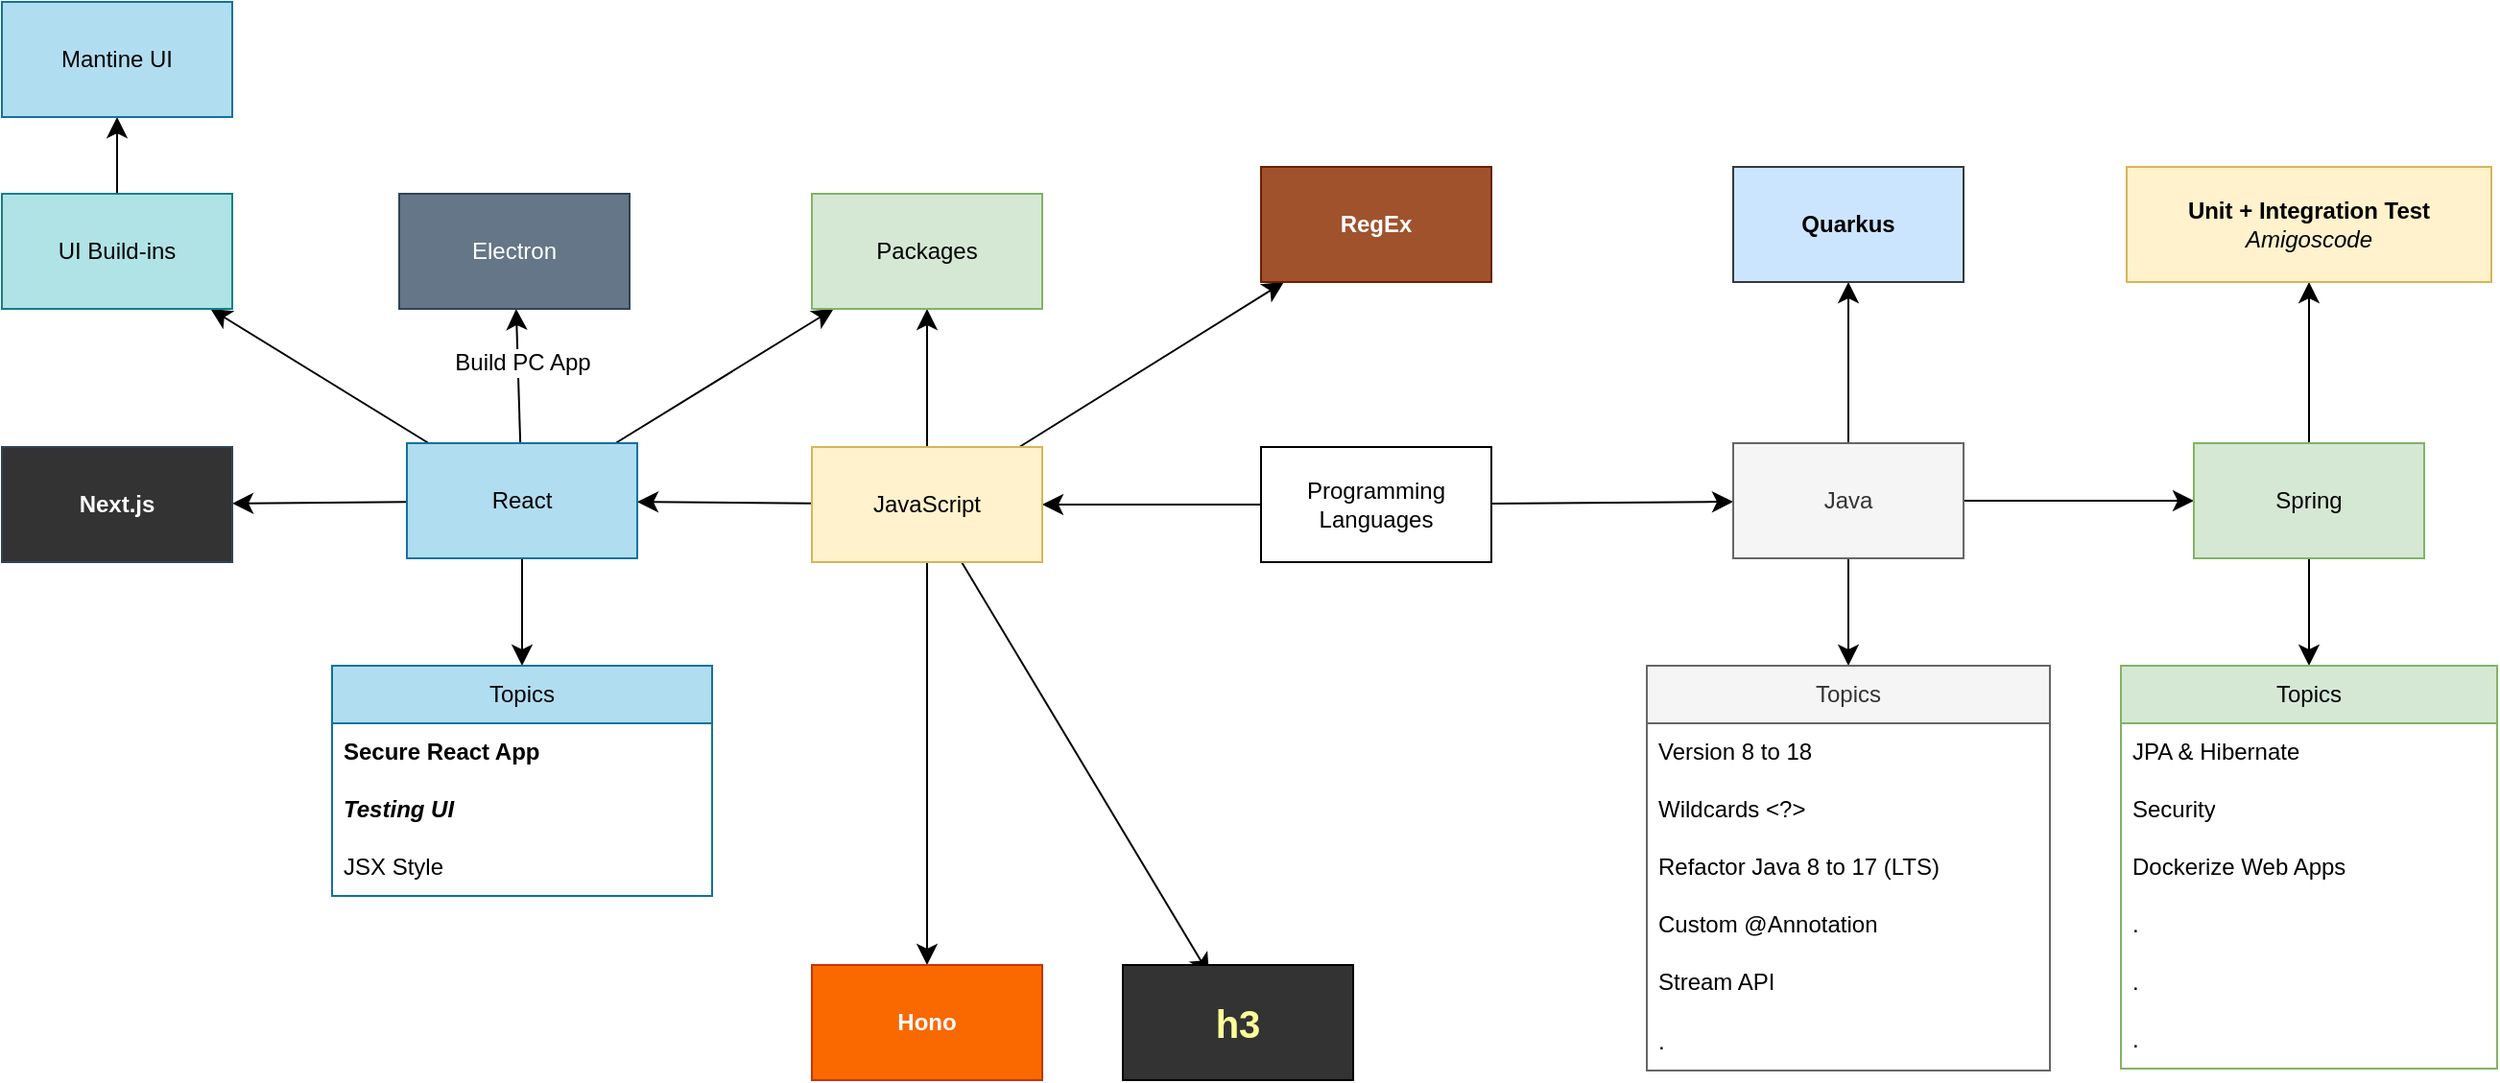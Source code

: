 <mxfile version="24.7.12" pages="5">
  <diagram name="Web tech" id="L8_Ru0DfRYATbcx9QnJk">
    <mxGraphModel dx="2234" dy="1204" grid="0" gridSize="10" guides="1" tooltips="1" connect="1" arrows="1" fold="1" page="0" pageScale="1" pageWidth="850" pageHeight="1100" math="0" shadow="0">
      <root>
        <mxCell id="0" />
        <mxCell id="1" parent="0" />
        <mxCell id="A_tRMl9OzeEIElT0_HVN-3" value="" style="edgeStyle=none;curved=1;rounded=0;orthogonalLoop=1;jettySize=auto;html=1;fontSize=12;startSize=8;endSize=8;" parent="1" source="A_tRMl9OzeEIElT0_HVN-1" target="A_tRMl9OzeEIElT0_HVN-2" edge="1">
          <mxGeometry relative="1" as="geometry" />
        </mxCell>
        <mxCell id="A_tRMl9OzeEIElT0_HVN-25" value="" style="edgeStyle=none;curved=1;rounded=0;orthogonalLoop=1;jettySize=auto;html=1;fontSize=12;startSize=8;endSize=8;" parent="1" source="A_tRMl9OzeEIElT0_HVN-1" target="A_tRMl9OzeEIElT0_HVN-24" edge="1">
          <mxGeometry relative="1" as="geometry" />
        </mxCell>
        <mxCell id="A_tRMl9OzeEIElT0_HVN-1" value="Programming Languages" style="whiteSpace=wrap;html=1;" parent="1" vertex="1">
          <mxGeometry x="-116" y="124" width="120" height="60" as="geometry" />
        </mxCell>
        <mxCell id="A_tRMl9OzeEIElT0_HVN-5" value="" style="edgeStyle=none;curved=1;rounded=0;orthogonalLoop=1;jettySize=auto;html=1;fontSize=12;startSize=8;endSize=8;" parent="1" source="A_tRMl9OzeEIElT0_HVN-2" target="A_tRMl9OzeEIElT0_HVN-4" edge="1">
          <mxGeometry relative="1" as="geometry" />
        </mxCell>
        <mxCell id="A_tRMl9OzeEIElT0_HVN-12" value="" style="edgeStyle=none;curved=1;rounded=0;orthogonalLoop=1;jettySize=auto;html=1;fontSize=12;startSize=8;endSize=8;" parent="1" source="A_tRMl9OzeEIElT0_HVN-2" target="A_tRMl9OzeEIElT0_HVN-8" edge="1">
          <mxGeometry relative="1" as="geometry" />
        </mxCell>
        <mxCell id="gtdzPGcwlq-vu8Ylefqh-4" value="" style="edgeStyle=none;curved=1;rounded=0;orthogonalLoop=1;jettySize=auto;html=1;fontSize=12;startSize=8;endSize=8;" edge="1" parent="1" source="A_tRMl9OzeEIElT0_HVN-2" target="gtdzPGcwlq-vu8Ylefqh-3">
          <mxGeometry relative="1" as="geometry" />
        </mxCell>
        <UserObject label="Java" link="https://howtodoinjava.com/" linkTarget="_blank" id="A_tRMl9OzeEIElT0_HVN-2">
          <mxCell style="whiteSpace=wrap;html=1;fillColor=#f5f5f5;fontColor=#333333;strokeColor=#666666;" parent="1" vertex="1">
            <mxGeometry x="130" y="122" width="120" height="60" as="geometry" />
          </mxCell>
        </UserObject>
        <mxCell id="A_tRMl9OzeEIElT0_HVN-7" value="" style="edgeStyle=none;curved=1;rounded=0;orthogonalLoop=1;jettySize=auto;html=1;fontSize=12;startSize=8;endSize=8;" parent="1" source="A_tRMl9OzeEIElT0_HVN-4" target="A_tRMl9OzeEIElT0_HVN-6" edge="1">
          <mxGeometry relative="1" as="geometry" />
        </mxCell>
        <mxCell id="A_tRMl9OzeEIElT0_HVN-20" value="" style="edgeStyle=none;curved=1;rounded=0;orthogonalLoop=1;jettySize=auto;html=1;fontSize=12;startSize=8;endSize=8;" parent="1" source="A_tRMl9OzeEIElT0_HVN-4" target="A_tRMl9OzeEIElT0_HVN-16" edge="1">
          <mxGeometry relative="1" as="geometry" />
        </mxCell>
        <UserObject label="Spring" link="https://start.spring.io/" linkTarget="_blank" id="A_tRMl9OzeEIElT0_HVN-4">
          <mxCell style="whiteSpace=wrap;html=1;fillColor=#d5e8d4;strokeColor=#82b366;" parent="1" vertex="1">
            <mxGeometry x="370" y="122" width="120" height="60" as="geometry" />
          </mxCell>
        </UserObject>
        <UserObject label="&lt;div&gt;&lt;b&gt;Unit + Integration Test &lt;br&gt;&lt;/b&gt;&lt;/div&gt;&lt;div&gt;&lt;i&gt;Amigoscode&lt;/i&gt;&lt;br&gt;&lt;/div&gt;" link="https://www.youtube.com/watch?v=Geq60OVyBPg" linkTarget="_blank" id="A_tRMl9OzeEIElT0_HVN-6">
          <mxCell style="whiteSpace=wrap;html=1;fillColor=#fff2cc;strokeColor=#d6b656;" parent="1" vertex="1">
            <mxGeometry x="335" y="-22" width="190" height="60" as="geometry" />
          </mxCell>
        </UserObject>
        <mxCell id="A_tRMl9OzeEIElT0_HVN-8" value="Topics" style="swimlane;fontStyle=0;childLayout=stackLayout;horizontal=1;startSize=30;horizontalStack=0;resizeParent=1;resizeParentMax=0;resizeLast=0;collapsible=1;marginBottom=0;whiteSpace=wrap;html=1;fillColor=#f5f5f5;fontColor=#333333;strokeColor=#666666;" parent="1" vertex="1">
          <mxGeometry x="85" y="238" width="210" height="211" as="geometry" />
        </mxCell>
        <UserObject label="Version 8 to 18" link="https://www.youtube.com/watch?v=P7SI9mLwiqw" linkTarget="_blank" id="A_tRMl9OzeEIElT0_HVN-9">
          <mxCell style="text;strokeColor=none;fillColor=none;align=left;verticalAlign=middle;spacingLeft=4;spacingRight=4;overflow=hidden;points=[[0,0.5],[1,0.5]];portConstraint=eastwest;rotatable=0;whiteSpace=wrap;html=1;" parent="A_tRMl9OzeEIElT0_HVN-8" vertex="1">
            <mxGeometry y="30" width="210" height="30" as="geometry" />
          </mxCell>
        </UserObject>
        <UserObject label="Wildcards &amp;lt;?&amp;gt;" link="https://www.geeksforgeeks.org/wildcards-in-java/" linkTarget="_blank" id="A_tRMl9OzeEIElT0_HVN-10">
          <mxCell style="text;strokeColor=none;fillColor=none;align=left;verticalAlign=middle;spacingLeft=4;spacingRight=4;overflow=hidden;points=[[0,0.5],[1,0.5]];portConstraint=eastwest;rotatable=0;whiteSpace=wrap;html=1;" parent="A_tRMl9OzeEIElT0_HVN-8" vertex="1">
            <mxGeometry y="60" width="210" height="30" as="geometry" />
          </mxCell>
        </UserObject>
        <UserObject label="Refactor Java 8 to 17 (LTS)" link="https://www.youtube.com/watch?v=wW7uzc61tZ8" linkTarget="_blank" id="A_tRMl9OzeEIElT0_HVN-11">
          <mxCell style="text;strokeColor=none;fillColor=none;align=left;verticalAlign=middle;spacingLeft=4;spacingRight=4;overflow=hidden;points=[[0,0.5],[1,0.5]];portConstraint=eastwest;rotatable=0;whiteSpace=wrap;html=1;" parent="A_tRMl9OzeEIElT0_HVN-8" vertex="1">
            <mxGeometry y="90" width="210" height="30" as="geometry" />
          </mxCell>
        </UserObject>
        <UserObject label="Custom @Annotation" link="https://www.baeldung.com/java-custom-annotation" linkTarget="_blank" id="A_tRMl9OzeEIElT0_HVN-13">
          <mxCell style="text;strokeColor=none;fillColor=none;align=left;verticalAlign=middle;spacingLeft=4;spacingRight=4;overflow=hidden;points=[[0,0.5],[1,0.5]];portConstraint=eastwest;rotatable=0;whiteSpace=wrap;html=1;" parent="A_tRMl9OzeEIElT0_HVN-8" vertex="1">
            <mxGeometry y="120" width="210" height="30" as="geometry" />
          </mxCell>
        </UserObject>
        <UserObject label="Stream API" link="https://www.baeldung.com/java-streams" linkTarget="_blank" id="A_tRMl9OzeEIElT0_HVN-14">
          <mxCell style="text;strokeColor=none;fillColor=none;align=left;verticalAlign=middle;spacingLeft=4;spacingRight=4;overflow=hidden;points=[[0,0.5],[1,0.5]];portConstraint=eastwest;rotatable=0;whiteSpace=wrap;html=1;" parent="A_tRMl9OzeEIElT0_HVN-8" vertex="1">
            <mxGeometry y="150" width="210" height="30" as="geometry" />
          </mxCell>
        </UserObject>
        <UserObject label="." linkTarget="_blank" id="A_tRMl9OzeEIElT0_HVN-15">
          <mxCell style="text;strokeColor=none;fillColor=none;align=left;verticalAlign=middle;spacingLeft=4;spacingRight=4;overflow=hidden;points=[[0,0.5],[1,0.5]];portConstraint=eastwest;rotatable=0;whiteSpace=wrap;html=1;" parent="A_tRMl9OzeEIElT0_HVN-8" vertex="1">
            <mxGeometry y="180" width="210" height="31" as="geometry" />
          </mxCell>
        </UserObject>
        <mxCell id="A_tRMl9OzeEIElT0_HVN-16" value="Topics" style="swimlane;fontStyle=0;childLayout=stackLayout;horizontal=1;startSize=30;horizontalStack=0;resizeParent=1;resizeParentMax=0;resizeLast=0;collapsible=1;marginBottom=0;whiteSpace=wrap;html=1;fillColor=#d5e8d4;strokeColor=#82b366;" parent="1" vertex="1">
          <mxGeometry x="332" y="238" width="196" height="210" as="geometry" />
        </mxCell>
        <UserObject label="JPA &amp;amp; Hibernate" link="https://www.baeldung.com/learn-jpa-hibernate" linkTarget="_blank" id="A_tRMl9OzeEIElT0_HVN-17">
          <mxCell style="text;strokeColor=none;fillColor=none;align=left;verticalAlign=middle;spacingLeft=4;spacingRight=4;overflow=hidden;points=[[0,0.5],[1,0.5]];portConstraint=eastwest;rotatable=0;whiteSpace=wrap;html=1;" parent="A_tRMl9OzeEIElT0_HVN-16" vertex="1">
            <mxGeometry y="30" width="196" height="30" as="geometry" />
          </mxCell>
        </UserObject>
        <UserObject label="Security" link="https://www.baeldung.com/security-spring" linkTarget="_blank" id="A_tRMl9OzeEIElT0_HVN-18">
          <mxCell style="text;strokeColor=none;fillColor=none;align=left;verticalAlign=middle;spacingLeft=4;spacingRight=4;overflow=hidden;points=[[0,0.5],[1,0.5]];portConstraint=eastwest;rotatable=0;whiteSpace=wrap;html=1;" parent="A_tRMl9OzeEIElT0_HVN-16" vertex="1">
            <mxGeometry y="60" width="196" height="30" as="geometry" />
          </mxCell>
        </UserObject>
        <UserObject label="Dockerize Web Apps" link="https://www.youtube.com/watch?v=IGg1Rx29_O0" linkTarget="_blank" id="A_tRMl9OzeEIElT0_HVN-19">
          <mxCell style="text;strokeColor=none;fillColor=none;align=left;verticalAlign=middle;spacingLeft=4;spacingRight=4;overflow=hidden;points=[[0,0.5],[1,0.5]];portConstraint=eastwest;rotatable=0;whiteSpace=wrap;html=1;" parent="A_tRMl9OzeEIElT0_HVN-16" vertex="1">
            <mxGeometry y="90" width="196" height="30" as="geometry" />
          </mxCell>
        </UserObject>
        <mxCell id="A_tRMl9OzeEIElT0_HVN-21" value="." style="text;strokeColor=none;fillColor=none;align=left;verticalAlign=middle;spacingLeft=4;spacingRight=4;overflow=hidden;points=[[0,0.5],[1,0.5]];portConstraint=eastwest;rotatable=0;whiteSpace=wrap;html=1;" parent="A_tRMl9OzeEIElT0_HVN-16" vertex="1">
          <mxGeometry y="120" width="196" height="30" as="geometry" />
        </mxCell>
        <mxCell id="A_tRMl9OzeEIElT0_HVN-22" value="." style="text;strokeColor=none;fillColor=none;align=left;verticalAlign=middle;spacingLeft=4;spacingRight=4;overflow=hidden;points=[[0,0.5],[1,0.5]];portConstraint=eastwest;rotatable=0;whiteSpace=wrap;html=1;" parent="A_tRMl9OzeEIElT0_HVN-16" vertex="1">
          <mxGeometry y="150" width="196" height="30" as="geometry" />
        </mxCell>
        <mxCell id="A_tRMl9OzeEIElT0_HVN-23" value="." style="text;strokeColor=none;fillColor=none;align=left;verticalAlign=middle;spacingLeft=4;spacingRight=4;overflow=hidden;points=[[0,0.5],[1,0.5]];portConstraint=eastwest;rotatable=0;whiteSpace=wrap;html=1;" parent="A_tRMl9OzeEIElT0_HVN-16" vertex="1">
          <mxGeometry y="180" width="196" height="30" as="geometry" />
        </mxCell>
        <mxCell id="A_tRMl9OzeEIElT0_HVN-27" value="" style="edgeStyle=none;curved=1;rounded=0;orthogonalLoop=1;jettySize=auto;html=1;fontSize=12;startSize=8;endSize=8;" parent="1" source="A_tRMl9OzeEIElT0_HVN-24" target="A_tRMl9OzeEIElT0_HVN-26" edge="1">
          <mxGeometry relative="1" as="geometry" />
        </mxCell>
        <mxCell id="BcxkKTfhXMORWPRL0KGC-2" value="" style="edgeStyle=none;curved=1;rounded=0;orthogonalLoop=1;jettySize=auto;html=1;fontSize=12;startSize=8;endSize=8;" edge="1" parent="1" source="A_tRMl9OzeEIElT0_HVN-24" target="BcxkKTfhXMORWPRL0KGC-1">
          <mxGeometry relative="1" as="geometry" />
        </mxCell>
        <mxCell id="abSObEfRXy2xEbiDXByp-4" style="edgeStyle=none;curved=1;rounded=0;orthogonalLoop=1;jettySize=auto;html=1;fontSize=12;startSize=8;endSize=8;" edge="1" parent="1" source="A_tRMl9OzeEIElT0_HVN-24" target="abSObEfRXy2xEbiDXByp-5">
          <mxGeometry relative="1" as="geometry">
            <mxPoint x="-116" y="40" as="targetPoint" />
          </mxGeometry>
        </mxCell>
        <mxCell id="gtdzPGcwlq-vu8Ylefqh-2" value="" style="edgeStyle=none;curved=1;rounded=0;orthogonalLoop=1;jettySize=auto;html=1;fontSize=12;startSize=8;endSize=8;" edge="1" parent="1" source="A_tRMl9OzeEIElT0_HVN-24" target="gtdzPGcwlq-vu8Ylefqh-1">
          <mxGeometry relative="1" as="geometry" />
        </mxCell>
        <mxCell id="gtdzPGcwlq-vu8Ylefqh-6" style="edgeStyle=none;curved=1;rounded=0;orthogonalLoop=1;jettySize=auto;html=1;fontSize=12;startSize=8;endSize=8;entryX=0.375;entryY=0.083;entryDx=0;entryDy=0;entryPerimeter=0;" edge="1" parent="1" source="A_tRMl9OzeEIElT0_HVN-24" target="gtdzPGcwlq-vu8Ylefqh-7">
          <mxGeometry relative="1" as="geometry">
            <mxPoint x="-142" y="296" as="targetPoint" />
          </mxGeometry>
        </mxCell>
        <UserObject label="JavaScript" link="https://javascript.info/" linkTarget="_blank" id="A_tRMl9OzeEIElT0_HVN-24">
          <mxCell style="whiteSpace=wrap;html=1;fillColor=#fff2cc;strokeColor=#d6b656;" parent="1" vertex="1">
            <mxGeometry x="-350" y="124" width="120" height="60" as="geometry" />
          </mxCell>
        </UserObject>
        <mxCell id="A_tRMl9OzeEIElT0_HVN-29" value="" style="edgeStyle=none;curved=1;rounded=0;orthogonalLoop=1;jettySize=auto;html=1;fontSize=12;startSize=8;endSize=8;" parent="1" source="A_tRMl9OzeEIElT0_HVN-26" target="A_tRMl9OzeEIElT0_HVN-28" edge="1">
          <mxGeometry relative="1" as="geometry" />
        </mxCell>
        <mxCell id="A_tRMl9OzeEIElT0_HVN-31" value="" style="edgeStyle=none;curved=1;rounded=0;orthogonalLoop=1;jettySize=auto;html=1;fontSize=12;startSize=8;endSize=8;" parent="1" source="A_tRMl9OzeEIElT0_HVN-26" target="A_tRMl9OzeEIElT0_HVN-30" edge="1">
          <mxGeometry relative="1" as="geometry" />
        </mxCell>
        <UserObject label="" linkTarget="_blank" id="A_tRMl9OzeEIElT0_HVN-35">
          <mxCell style="edgeStyle=none;curved=1;rounded=0;orthogonalLoop=1;jettySize=auto;html=1;fontSize=12;startSize=8;endSize=8;" parent="1" source="A_tRMl9OzeEIElT0_HVN-26" target="A_tRMl9OzeEIElT0_HVN-34" edge="1">
            <mxGeometry relative="1" as="geometry" />
          </mxCell>
        </UserObject>
        <UserObject label="Build PC App" link="https://www.youtube.com/watch?v=oAaS9ix8pes" linkTarget="_blank" id="NNfN1adVo9f_7PUxbY32-1">
          <mxCell style="edgeLabel;html=1;align=center;verticalAlign=middle;resizable=0;points=[];fontSize=12;" vertex="1" connectable="0" parent="A_tRMl9OzeEIElT0_HVN-35">
            <mxGeometry x="0.173" y="-2" relative="1" as="geometry">
              <mxPoint y="-1" as="offset" />
            </mxGeometry>
          </mxCell>
        </UserObject>
        <mxCell id="A_tRMl9OzeEIElT0_HVN-51" value="" style="edgeStyle=none;curved=1;rounded=0;orthogonalLoop=1;jettySize=auto;html=1;fontSize=12;startSize=8;endSize=8;" parent="1" source="A_tRMl9OzeEIElT0_HVN-26" target="A_tRMl9OzeEIElT0_HVN-36" edge="1">
          <mxGeometry relative="1" as="geometry" />
        </mxCell>
        <mxCell id="BcxkKTfhXMORWPRL0KGC-3" style="edgeStyle=none;curved=1;rounded=0;orthogonalLoop=1;jettySize=auto;html=1;fontSize=12;startSize=8;endSize=8;" edge="1" parent="1" source="A_tRMl9OzeEIElT0_HVN-26" target="BcxkKTfhXMORWPRL0KGC-1">
          <mxGeometry relative="1" as="geometry" />
        </mxCell>
        <UserObject label="React" link="https://react.dev/" linkTarget="_blank" id="A_tRMl9OzeEIElT0_HVN-26">
          <mxCell style="whiteSpace=wrap;html=1;fillColor=#b1ddf0;strokeColor=#10739e;" parent="1" vertex="1">
            <mxGeometry x="-561" y="122" width="120" height="60" as="geometry" />
          </mxCell>
        </UserObject>
        <UserObject label="Next.js" link="https://nextjs.org/" linkTarget="_blank" id="A_tRMl9OzeEIElT0_HVN-28">
          <mxCell style="whiteSpace=wrap;html=1;fillColor=#333333;strokeColor=#314354;fontColor=#ffffff;fontStyle=1" parent="1" vertex="1">
            <mxGeometry x="-772" y="124" width="120" height="60" as="geometry" />
          </mxCell>
        </UserObject>
        <mxCell id="A_tRMl9OzeEIElT0_HVN-33" value="" style="edgeStyle=none;curved=1;rounded=0;orthogonalLoop=1;jettySize=auto;html=1;fontSize=12;startSize=8;endSize=8;" parent="1" source="A_tRMl9OzeEIElT0_HVN-30" target="A_tRMl9OzeEIElT0_HVN-32" edge="1">
          <mxGeometry relative="1" as="geometry" />
        </mxCell>
        <mxCell id="A_tRMl9OzeEIElT0_HVN-30" value="UI Build-ins" style="whiteSpace=wrap;html=1;fillColor=#b0e3e6;strokeColor=#0e8088;" parent="1" vertex="1">
          <mxGeometry x="-772" y="-8" width="120" height="60" as="geometry" />
        </mxCell>
        <mxCell id="A_tRMl9OzeEIElT0_HVN-32" value="Mantine UI" style="whiteSpace=wrap;html=1;fillColor=#b1ddf0;strokeColor=#10739e;" parent="1" vertex="1">
          <mxGeometry x="-772" y="-108" width="120" height="60" as="geometry" />
        </mxCell>
        <UserObject label="Electron" linkTarget="_blank" link="https://www.electronjs.org/" id="A_tRMl9OzeEIElT0_HVN-34">
          <mxCell style="whiteSpace=wrap;html=1;fillColor=#647687;strokeColor=#314354;fontColor=#ffffff;" parent="1" vertex="1">
            <mxGeometry x="-565" y="-8" width="120" height="60" as="geometry" />
          </mxCell>
        </UserObject>
        <mxCell id="A_tRMl9OzeEIElT0_HVN-36" value="Topics" style="swimlane;fontStyle=0;childLayout=stackLayout;horizontal=1;startSize=30;horizontalStack=0;resizeParent=1;resizeParentMax=0;resizeLast=0;collapsible=1;marginBottom=0;whiteSpace=wrap;html=1;fillColor=#b1ddf0;strokeColor=#10739e;" parent="1" vertex="1">
          <mxGeometry x="-600" y="238" width="198" height="120" as="geometry" />
        </mxCell>
        <UserObject label="Secure React App" link="https://www.freecodecamp.org/news/best-practices-for-security-of-your-react-js-application/" linkTarget="_blank" id="A_tRMl9OzeEIElT0_HVN-37">
          <mxCell style="text;align=left;verticalAlign=middle;spacingLeft=4;spacingRight=4;overflow=hidden;points=[[0,0.5],[1,0.5]];portConstraint=eastwest;rotatable=0;whiteSpace=wrap;html=1;fontStyle=1" parent="A_tRMl9OzeEIElT0_HVN-36" vertex="1">
            <mxGeometry y="30" width="198" height="30" as="geometry" />
          </mxCell>
        </UserObject>
        <UserObject label="Testing UI" link="https://www.youtube.com/playlist?list=PLC3y8-rFHvwirqe1KHFCHJ0RqNuN61SJd" linkTarget="_blank" id="A_tRMl9OzeEIElT0_HVN-38">
          <mxCell style="text;strokeColor=none;fillColor=none;align=left;verticalAlign=middle;spacingLeft=4;spacingRight=4;overflow=hidden;points=[[0,0.5],[1,0.5]];portConstraint=eastwest;rotatable=0;whiteSpace=wrap;html=1;fontStyle=3" parent="A_tRMl9OzeEIElT0_HVN-36" vertex="1">
            <mxGeometry y="60" width="198" height="30" as="geometry" />
          </mxCell>
        </UserObject>
        <UserObject label="JSX Style" link="https://airbnb.io/javascript/react/" linkTarget="_blank" id="LZDjGuLIjO9N8Cgg-rzT-2">
          <mxCell style="text;strokeColor=none;fillColor=none;align=left;verticalAlign=middle;spacingLeft=4;spacingRight=4;overflow=hidden;points=[[0,0.5],[1,0.5]];portConstraint=eastwest;rotatable=0;whiteSpace=wrap;html=1;" vertex="1" parent="A_tRMl9OzeEIElT0_HVN-36">
            <mxGeometry y="90" width="198" height="30" as="geometry" />
          </mxCell>
        </UserObject>
        <UserObject label="Packages" link="https://docs.google.com/spreadsheets/d/1jOXX-Q-QajfHaKHrD3v7qxB8P6t8QTAwo1B-WVbQ02Y/edit?usp=sharing" linkTarget="_blank" id="BcxkKTfhXMORWPRL0KGC-1">
          <mxCell style="whiteSpace=wrap;html=1;fillColor=#d5e8d4;strokeColor=#82b366;" vertex="1" parent="1">
            <mxGeometry x="-350" y="-8" width="120" height="60" as="geometry" />
          </mxCell>
        </UserObject>
        <UserObject label="RegEx" link="https://www.freecodecamp.org/news/regex-in-javascript/" linkTarget="_blank" id="abSObEfRXy2xEbiDXByp-5">
          <mxCell style="whiteSpace=wrap;html=1;fillColor=#a0522d;strokeColor=#6D1F00;fontColor=#ffffff;fontStyle=1" vertex="1" parent="1">
            <mxGeometry x="-116" y="-22" width="120" height="60" as="geometry" />
          </mxCell>
        </UserObject>
        <UserObject label="Hono" link="https://hono.dev/" linkTarget="_blank" id="gtdzPGcwlq-vu8Ylefqh-1">
          <mxCell style="whiteSpace=wrap;html=1;fillColor=#fa6800;strokeColor=#C73500;fontColor=#FFFFFF;fontStyle=1" vertex="1" parent="1">
            <mxGeometry x="-350" y="394" width="120" height="60" as="geometry" />
          </mxCell>
        </UserObject>
        <UserObject label="Quarkus" link="https://quarkus.io/" linkTarget="_blank" id="gtdzPGcwlq-vu8Ylefqh-3">
          <mxCell style="whiteSpace=wrap;html=1;fillColor=#cce5ff;strokeColor=#36393d;fontStyle=1" vertex="1" parent="1">
            <mxGeometry x="130" y="-22" width="120" height="60" as="geometry" />
          </mxCell>
        </UserObject>
        <UserObject label="h3" link="https://h3.unjs.io/" linkTarget="_blank" id="gtdzPGcwlq-vu8Ylefqh-7">
          <mxCell style="whiteSpace=wrap;html=1;fillColor=#333333;fontColor=#FFFF99;fontStyle=1;fontSize=20;textShadow=0;labelBorderColor=none;labelBackgroundColor=none;" vertex="1" parent="1">
            <mxGeometry x="-188" y="394" width="120" height="60" as="geometry" />
          </mxCell>
        </UserObject>
      </root>
    </mxGraphModel>
  </diagram>
  <diagram id="3JJq7_LsB5F_0fVbgoNV" name="Tools">
    <mxGraphModel dx="1834" dy="804" grid="0" gridSize="10" guides="1" tooltips="1" connect="1" arrows="1" fold="1" page="0" pageScale="1" pageWidth="850" pageHeight="1100" math="0" shadow="0">
      <root>
        <mxCell id="0" />
        <mxCell id="1" parent="0" />
        <mxCell id="9arUadQ4yYCubv_NrZ63-1" value="ONLINE IDE" style="rounded=1;whiteSpace=wrap;html=1;dashed=1;verticalAlign=top;fontStyle=1" vertex="1" parent="1">
          <mxGeometry x="-208" y="37.5" width="224" height="347" as="geometry" />
        </mxCell>
        <mxCell id="JMtL9tblvnOGUnaOan4T-3" value="" style="edgeStyle=none;curved=1;rounded=0;orthogonalLoop=1;jettySize=auto;html=1;fontSize=12;startSize=8;endSize=8;" parent="1" source="JMtL9tblvnOGUnaOan4T-1" target="JMtL9tblvnOGUnaOan4T-2" edge="1">
          <mxGeometry relative="1" as="geometry" />
        </mxCell>
        <mxCell id="JMtL9tblvnOGUnaOan4T-5" value="" style="edgeStyle=none;curved=1;rounded=0;orthogonalLoop=1;jettySize=auto;html=1;fontSize=12;startSize=8;endSize=8;" parent="1" source="JMtL9tblvnOGUnaOan4T-1" target="JMtL9tblvnOGUnaOan4T-4" edge="1">
          <mxGeometry relative="1" as="geometry" />
        </mxCell>
        <mxCell id="JMtL9tblvnOGUnaOan4T-7" value="" style="edgeStyle=none;curved=1;rounded=0;orthogonalLoop=1;jettySize=auto;html=1;fontSize=12;startSize=8;endSize=8;" parent="1" source="JMtL9tblvnOGUnaOan4T-1" target="JMtL9tblvnOGUnaOan4T-6" edge="1">
          <mxGeometry relative="1" as="geometry" />
        </mxCell>
        <mxCell id="9arUadQ4yYCubv_NrZ63-3" value="" style="edgeStyle=none;curved=1;rounded=0;orthogonalLoop=1;jettySize=auto;html=1;fontSize=12;startSize=8;endSize=8;" edge="1" parent="1" source="JMtL9tblvnOGUnaOan4T-1" target="9arUadQ4yYCubv_NrZ63-2">
          <mxGeometry relative="1" as="geometry" />
        </mxCell>
        <mxCell id="JMtL9tblvnOGUnaOan4T-1" value="&lt;div&gt;Sandbox&lt;/div&gt;" style="whiteSpace=wrap;html=1;fontStyle=1;" parent="1" vertex="1">
          <mxGeometry x="84" y="76" width="120" height="60" as="geometry" />
        </mxCell>
        <UserObject label="CodeSandbox" link="https://codesandbox.io" linkTarget="_blank" id="JMtL9tblvnOGUnaOan4T-2">
          <mxCell style="whiteSpace=wrap;html=1;fontStyle=1;fillColor=#647687;strokeColor=#314354;fontColor=#ffffff;" parent="1" vertex="1">
            <mxGeometry x="-156" y="76" width="120" height="60" as="geometry" />
          </mxCell>
        </UserObject>
        <UserObject label="StackBliz" link="https://stackblitz.com/" linkTarget="_blank" id="JMtL9tblvnOGUnaOan4T-4">
          <mxCell style="whiteSpace=wrap;html=1;fontStyle=1;fillColor=#0050ef;strokeColor=#001DBC;fontColor=#ffffff;" parent="1" vertex="1">
            <mxGeometry x="-156" y="181" width="120" height="60" as="geometry" />
          </mxCell>
        </UserObject>
        <UserObject label="IDX - Google" link="https://idx.google.com/" linkTarget="_blank" id="JMtL9tblvnOGUnaOan4T-6">
          <mxCell style="whiteSpace=wrap;html=1;fontStyle=1;fillColor=#6a00ff;strokeColor=#3700CC;fontColor=#ffffff;" parent="1" vertex="1">
            <mxGeometry x="-156" y="286" width="120" height="60" as="geometry" />
          </mxCell>
        </UserObject>
        <mxCell id="SjWWZ0eTn_zPqFBhJ8x_-4" value="" style="edgeStyle=none;curved=1;rounded=0;orthogonalLoop=1;jettySize=auto;html=1;fontSize=12;startSize=8;endSize=8;" parent="1" source="SjWWZ0eTn_zPqFBhJ8x_-2" target="SjWWZ0eTn_zPqFBhJ8x_-5" edge="1">
          <mxGeometry relative="1" as="geometry">
            <mxPoint x="479" y="108.043" as="targetPoint" />
          </mxGeometry>
        </mxCell>
        <mxCell id="SjWWZ0eTn_zPqFBhJ8x_-2" value="&lt;div&gt;Data&lt;/div&gt;&lt;div&gt;Generator&lt;/div&gt;" style="whiteSpace=wrap;html=1;fontStyle=1;fillColor=#bac8d3;strokeColor=#23445d;" parent="1" vertex="1">
          <mxGeometry x="291" y="76" width="120" height="60" as="geometry" />
        </mxCell>
        <mxCell id="SjWWZ0eTn_zPqFBhJ8x_-5" value="Fake" style="swimlane;fontStyle=0;childLayout=stackLayout;horizontal=1;startSize=30;horizontalStack=0;resizeParent=1;resizeParentMax=0;resizeLast=0;collapsible=1;marginBottom=0;whiteSpace=wrap;html=1;fillColor=#bac8d3;strokeColor=#23445d;" parent="1" vertex="1">
          <mxGeometry x="490" y="76" width="140" height="60" as="geometry" />
        </mxCell>
        <UserObject label="Dummy JSON API" link="https://dummyjson.com/" linkTarget="_blank" id="SjWWZ0eTn_zPqFBhJ8x_-8">
          <mxCell style="text;strokeColor=none;fillColor=none;align=left;verticalAlign=middle;spacingLeft=4;spacingRight=4;overflow=hidden;points=[[0,0.5],[1,0.5]];portConstraint=eastwest;rotatable=0;whiteSpace=wrap;html=1;" parent="SjWWZ0eTn_zPqFBhJ8x_-5" vertex="1">
            <mxGeometry y="30" width="140" height="30" as="geometry" />
          </mxCell>
        </UserObject>
        <mxCell id="OG3WyJguVLHWraRyRoSs-1" value="Design" style="whiteSpace=wrap;html=1;fillColor=#f8cecc;strokeColor=#b85450;" vertex="1" parent="1">
          <mxGeometry x="286" y="268" width="120" height="60" as="geometry" />
        </mxCell>
        <mxCell id="OG3WyJguVLHWraRyRoSs-2" value="UI" style="swimlane;fontStyle=0;childLayout=stackLayout;horizontal=1;startSize=30;horizontalStack=0;resizeParent=1;resizeParentMax=0;resizeLast=0;collapsible=1;marginBottom=0;whiteSpace=wrap;html=1;fillColor=#f8cecc;strokeColor=#b85450;" vertex="1" parent="1">
          <mxGeometry x="488" y="268" width="140" height="60" as="geometry" />
        </mxCell>
        <UserObject label="Visualize Color" link="https://www.realtimecolors.com" linkTarget="_blank" id="OG3WyJguVLHWraRyRoSs-3">
          <mxCell style="text;strokeColor=none;fillColor=none;align=left;verticalAlign=middle;spacingLeft=4;spacingRight=4;overflow=hidden;points=[[0,0.5],[1,0.5]];portConstraint=eastwest;rotatable=0;whiteSpace=wrap;html=1;fontStyle=1" vertex="1" parent="OG3WyJguVLHWraRyRoSs-2">
            <mxGeometry y="30" width="140" height="30" as="geometry" />
          </mxCell>
        </UserObject>
        <mxCell id="OG3WyJguVLHWraRyRoSs-6" style="edgeStyle=none;curved=1;rounded=0;orthogonalLoop=1;jettySize=auto;html=1;fontSize=12;startSize=8;endSize=8;" edge="1" parent="1" source="OG3WyJguVLHWraRyRoSs-1" target="OG3WyJguVLHWraRyRoSs-2">
          <mxGeometry relative="1" as="geometry" />
        </mxCell>
        <UserObject label="PLAYCODE" link="https://playcode.io/" linkTarget="_blank" id="9arUadQ4yYCubv_NrZ63-2">
          <mxCell style="whiteSpace=wrap;html=1;fontStyle=1;fillColor=#008a00;fontColor=#ffffff;strokeColor=#005700;" vertex="1" parent="1">
            <mxGeometry x="84" y="208" width="120" height="60" as="geometry" />
          </mxCell>
        </UserObject>
      </root>
    </mxGraphModel>
  </diagram>
  <diagram id="9xyypKEmJsjdjTQy7zQF" name="Database">
    <mxGraphModel dx="1434" dy="804" grid="0" gridSize="10" guides="1" tooltips="1" connect="1" arrows="1" fold="1" page="0" pageScale="1" pageWidth="850" pageHeight="1100" math="0" shadow="0">
      <root>
        <mxCell id="0" />
        <mxCell id="1" parent="0" />
        <UserObject label="MySQL" link="https://www.mysqltutorial.org/" linkTarget="_blank" id="Auw5MxJN1BmIRaZSXPym-1">
          <mxCell style="whiteSpace=wrap;html=1;fontStyle=1;fillColor=#dae8fc;gradientColor=#7ea6e0;strokeColor=#6c8ebf;" parent="1" vertex="1">
            <mxGeometry x="176" y="36" width="120" height="60" as="geometry" />
          </mxCell>
        </UserObject>
        <mxCell id="HYdqK62rrUd0E-nvzQZ3-3" value="" style="edgeStyle=none;curved=1;rounded=0;orthogonalLoop=1;jettySize=auto;html=1;fontSize=12;startSize=8;endSize=8;" edge="1" parent="1" source="HYdqK62rrUd0E-nvzQZ3-1" target="HYdqK62rrUd0E-nvzQZ3-2">
          <mxGeometry relative="1" as="geometry" />
        </mxCell>
        <mxCell id="HYdqK62rrUd0E-nvzQZ3-1" value="Firebase" style="whiteSpace=wrap;html=1;" vertex="1" parent="1">
          <mxGeometry x="336" y="206" width="120" height="60" as="geometry" />
        </mxCell>
        <mxCell id="HYdqK62rrUd0E-nvzQZ3-2" value="Supabase" style="whiteSpace=wrap;html=1;" vertex="1" parent="1">
          <mxGeometry x="576" y="206" width="120" height="60" as="geometry" />
        </mxCell>
        <mxCell id="HYdqK62rrUd0E-nvzQZ3-4" value="WatermelonDB" style="whiteSpace=wrap;html=1;" vertex="1" parent="1">
          <mxGeometry x="344" y="321" width="120" height="60" as="geometry" />
        </mxCell>
      </root>
    </mxGraphModel>
  </diagram>
  <diagram id="E000oMzxQWiZKa2nbOKy" name="Resources">
    <mxGraphModel dx="1834" dy="804" grid="0" gridSize="10" guides="1" tooltips="1" connect="1" arrows="1" fold="1" page="0" pageScale="1" pageWidth="850" pageHeight="1100" math="0" shadow="0">
      <root>
        <mxCell id="0" />
        <mxCell id="1" parent="0" />
        <mxCell id="pIs04Jaqg0BENpme3WI6-2" value="Sound" style="swimlane;fontStyle=0;childLayout=stackLayout;horizontal=1;startSize=30;horizontalStack=0;resizeParent=1;resizeParentMax=0;resizeLast=0;collapsible=1;marginBottom=0;whiteSpace=wrap;html=1;fillColor=#fff2cc;strokeColor=#d6b656;" parent="1" vertex="1">
          <mxGeometry x="-148" y="26" width="140" height="90" as="geometry" />
        </mxCell>
        <UserObject label="&lt;div&gt;Sound effects&lt;/div&gt;" link="https://mixkit.co/free-sound-effects/" linkTarget="_blank" id="pIs04Jaqg0BENpme3WI6-3">
          <mxCell style="text;strokeColor=none;fillColor=none;align=left;verticalAlign=middle;spacingLeft=4;spacingRight=4;overflow=hidden;points=[[0,0.5],[1,0.5]];portConstraint=eastwest;rotatable=0;whiteSpace=wrap;html=1;" parent="pIs04Jaqg0BENpme3WI6-2" vertex="1">
            <mxGeometry y="30" width="140" height="30" as="geometry" />
          </mxCell>
        </UserObject>
        <UserObject label="Freesound" link="https://freesound.org/" linkTarget="_blank" id="pIs04Jaqg0BENpme3WI6-4">
          <mxCell style="text;strokeColor=none;fillColor=none;align=left;verticalAlign=middle;spacingLeft=4;spacingRight=4;overflow=hidden;points=[[0,0.5],[1,0.5]];portConstraint=eastwest;rotatable=0;whiteSpace=wrap;html=1;" parent="pIs04Jaqg0BENpme3WI6-2" vertex="1">
            <mxGeometry y="60" width="140" height="30" as="geometry" />
          </mxCell>
        </UserObject>
        <mxCell id="gM5tw1xoA-L23gTAA8RF-1" value="Personal&#39;s Blogs" style="swimlane;fontStyle=0;childLayout=stackLayout;horizontal=1;startSize=30;horizontalStack=0;resizeParent=1;resizeParentMax=0;resizeLast=0;collapsible=1;marginBottom=0;whiteSpace=wrap;html=1;fillColor=#dae8fc;strokeColor=#6c8ebf;" vertex="1" parent="1">
          <mxGeometry x="25" y="26" width="140" height="90" as="geometry" />
        </mxCell>
        <UserObject label="Tania Rascia" link="https://www.taniarascia.com/" linkTarget="_blank" id="gM5tw1xoA-L23gTAA8RF-3">
          <mxCell style="text;strokeColor=none;fillColor=none;align=left;verticalAlign=middle;spacingLeft=4;spacingRight=4;overflow=hidden;points=[[0,0.5],[1,0.5]];portConstraint=eastwest;rotatable=0;whiteSpace=wrap;html=1;" vertex="1" parent="gM5tw1xoA-L23gTAA8RF-1">
            <mxGeometry y="30" width="140" height="30" as="geometry" />
          </mxCell>
        </UserObject>
        <UserObject label="Josh W. Comeau" link="https://www.joshwcomeau.com/" linkTarget="_blank" id="gM5tw1xoA-L23gTAA8RF-2">
          <mxCell style="text;strokeColor=none;fillColor=none;align=left;verticalAlign=middle;spacingLeft=4;spacingRight=4;overflow=hidden;points=[[0,0.5],[1,0.5]];portConstraint=eastwest;rotatable=0;whiteSpace=wrap;html=1;" vertex="1" parent="gM5tw1xoA-L23gTAA8RF-1">
            <mxGeometry y="60" width="140" height="30" as="geometry" />
          </mxCell>
        </UserObject>
        <mxCell id="7dViAO_drtnGI-U18zf8-1" value="Tips &amp;amp; Tricks" style="swimlane;fontStyle=0;childLayout=stackLayout;horizontal=1;startSize=30;horizontalStack=0;resizeParent=1;resizeParentMax=0;resizeLast=0;collapsible=1;marginBottom=0;whiteSpace=wrap;html=1;fillColor=#f5f5f5;fontColor=#333333;strokeColor=#666666;" vertex="1" parent="1">
          <mxGeometry x="-380" y="26" width="196" height="180" as="geometry" />
        </mxCell>
        <UserObject label="clear port" link="https://dev.to/devded/how-to-clear-port-8080-in-windows-j8k" linkTarget="_blank" id="7dViAO_drtnGI-U18zf8-2">
          <mxCell style="text;strokeColor=#6c8ebf;fillColor=#dae8fc;align=left;verticalAlign=middle;spacingLeft=4;spacingRight=4;overflow=hidden;points=[[0,0.5],[1,0.5]];portConstraint=eastwest;rotatable=0;whiteSpace=wrap;html=1;fontStyle=1" vertex="1" parent="7dViAO_drtnGI-U18zf8-1">
            <mxGeometry y="30" width="196" height="30" as="geometry" />
          </mxCell>
        </UserObject>
        <UserObject label="JavaScript - Vietnamese" link="https://anonystick.com/" linkTarget="_blank" id="7dViAO_drtnGI-U18zf8-3">
          <mxCell style="text;strokeColor=none;fillColor=none;align=left;verticalAlign=middle;spacingLeft=4;spacingRight=4;overflow=hidden;points=[[0,0.5],[1,0.5]];portConstraint=eastwest;rotatable=0;whiteSpace=wrap;html=1;" vertex="1" parent="7dViAO_drtnGI-U18zf8-1">
            <mxGeometry y="60" width="196" height="30" as="geometry" />
          </mxCell>
        </UserObject>
        <UserObject label="Better Code Practices" link="https://peacockindia.mintlify.app/introduction" linkTarget="_blank" id="p0dnmteTSYWiMTzQAqzw-1">
          <mxCell style="text;strokeColor=none;fillColor=none;align=left;verticalAlign=middle;spacingLeft=4;spacingRight=4;overflow=hidden;points=[[0,0.5],[1,0.5]];portConstraint=eastwest;rotatable=0;whiteSpace=wrap;html=1;fontStyle=5" vertex="1" parent="7dViAO_drtnGI-U18zf8-1">
            <mxGeometry y="90" width="196" height="30" as="geometry" />
          </mxCell>
        </UserObject>
        <UserObject label="CSS - Switch font color" link="https://css-tricks.com/switch-font-color-for-different-backgrounds-with-css/" linkTarget="_blank" id="p0dnmteTSYWiMTzQAqzw-2">
          <mxCell style="text;strokeColor=none;fillColor=none;align=left;verticalAlign=middle;spacingLeft=4;spacingRight=4;overflow=hidden;points=[[0,0.5],[1,0.5]];portConstraint=eastwest;rotatable=0;whiteSpace=wrap;html=1;" vertex="1" parent="7dViAO_drtnGI-U18zf8-1">
            <mxGeometry y="120" width="196" height="30" as="geometry" />
          </mxCell>
        </UserObject>
        <UserObject label="CSS - Star Rating" link="https://css-tricks.com/star-ratings/" linkTarget="_blank" id="p0dnmteTSYWiMTzQAqzw-3">
          <mxCell style="text;strokeColor=none;fillColor=none;align=left;verticalAlign=middle;spacingLeft=4;spacingRight=4;overflow=hidden;points=[[0,0.5],[1,0.5]];portConstraint=eastwest;rotatable=0;whiteSpace=wrap;html=1;" vertex="1" parent="7dViAO_drtnGI-U18zf8-1">
            <mxGeometry y="150" width="196" height="30" as="geometry" />
          </mxCell>
        </UserObject>
        <mxCell id="rMr0FGeiORw4gGF6iECH-1" value="DevOps" style="swimlane;fontStyle=0;childLayout=stackLayout;horizontal=1;startSize=30;horizontalStack=0;resizeParent=1;resizeParentMax=0;resizeLast=0;collapsible=1;marginBottom=0;whiteSpace=wrap;html=1;fillColor=#f8cecc;strokeColor=#b85450;" vertex="1" parent="1">
          <mxGeometry x="195" y="26" width="140" height="90" as="geometry" />
        </mxCell>
        <UserObject label="Fresher - Vietnamese" link="https://devopsedu.vn/courses/devops-for-freshers/" linkTarget="_blank" id="rMr0FGeiORw4gGF6iECH-2">
          <mxCell style="text;strokeColor=none;fillColor=none;align=left;verticalAlign=middle;spacingLeft=4;spacingRight=4;overflow=hidden;points=[[0,0.5],[1,0.5]];portConstraint=eastwest;rotatable=0;whiteSpace=wrap;html=1;" vertex="1" parent="rMr0FGeiORw4gGF6iECH-1">
            <mxGeometry y="30" width="140" height="30" as="geometry" />
          </mxCell>
        </UserObject>
        <UserObject label="Docker - Beginer" link="https://dev.to/davidmm1707/docker-basics-for-beginners-49l9?ref=dailydev" linkTarget="_blank" id="h4YHr4ZaTT_IukTCpOYl-1">
          <mxCell style="text;strokeColor=none;fillColor=none;align=left;verticalAlign=middle;spacingLeft=4;spacingRight=4;overflow=hidden;points=[[0,0.5],[1,0.5]];portConstraint=eastwest;rotatable=0;whiteSpace=wrap;html=1;" vertex="1" parent="rMr0FGeiORw4gGF6iECH-1">
            <mxGeometry y="60" width="140" height="30" as="geometry" />
          </mxCell>
        </UserObject>
        <mxCell id="WdEhbAVgKgihzardTwjR-1" value="Git" style="swimlane;fontStyle=1;childLayout=stackLayout;horizontal=1;startSize=30;horizontalStack=0;resizeParent=1;resizeParentMax=0;resizeLast=0;collapsible=1;marginBottom=0;whiteSpace=wrap;html=1;fillColor=#fa6800;strokeColor=#C73500;fontColor=#ffffff;" vertex="1" parent="1">
          <mxGeometry x="-148" y="233" width="140" height="60" as="geometry" />
        </mxCell>
        <UserObject label="Practices" link="https://dev.to/anthonyvii/be-a-better-developer-with-these-git-good-practices-2dim" linkTarget="_blank" id="WdEhbAVgKgihzardTwjR-2">
          <mxCell style="text;strokeColor=none;fillColor=none;align=left;verticalAlign=middle;spacingLeft=4;spacingRight=4;overflow=hidden;points=[[0,0.5],[1,0.5]];portConstraint=eastwest;rotatable=0;whiteSpace=wrap;html=1;" vertex="1" parent="WdEhbAVgKgihzardTwjR-1">
            <mxGeometry y="30" width="140" height="30" as="geometry" />
          </mxCell>
        </UserObject>
        <mxCell id="krBVhOfB5dLz2o1UW6Hc-1" value="Documents" style="swimlane;fontStyle=0;childLayout=stackLayout;horizontal=1;startSize=30;horizontalStack=0;resizeParent=1;resizeParentMax=0;resizeLast=0;collapsible=1;marginBottom=0;whiteSpace=wrap;html=1;fillColor=#6d8764;fontColor=#ffffff;strokeColor=#3A5431;" vertex="1" parent="1">
          <mxGeometry x="381" y="26" width="210" height="90" as="geometry" />
        </mxCell>
        <UserObject label="Programming Books &amp;amp; Links" link="https://ebookfoundation.github.io/free-programming-books/" linkTarget="_blank" id="krBVhOfB5dLz2o1UW6Hc-2">
          <mxCell style="text;strokeColor=none;fillColor=none;align=left;verticalAlign=middle;spacingLeft=4;spacingRight=4;overflow=hidden;points=[[0,0.5],[1,0.5]];portConstraint=eastwest;rotatable=0;whiteSpace=wrap;html=1;" vertex="1" parent="krBVhOfB5dLz2o1UW6Hc-1">
            <mxGeometry y="30" width="210" height="30" as="geometry" />
          </mxCell>
        </UserObject>
        <UserObject label="Design Patterns" link="https://refactoring.guru/design-patterns" linkTarget="_blank" id="krBVhOfB5dLz2o1UW6Hc-12">
          <mxCell style="text;strokeColor=none;fillColor=none;align=left;verticalAlign=middle;spacingLeft=4;spacingRight=4;overflow=hidden;points=[[0,0.5],[1,0.5]];portConstraint=eastwest;rotatable=0;whiteSpace=wrap;html=1;" vertex="1" parent="krBVhOfB5dLz2o1UW6Hc-1">
            <mxGeometry y="60" width="210" height="30" as="geometry" />
          </mxCell>
        </UserObject>
        <mxCell id="krBVhOfB5dLz2o1UW6Hc-5" value="Cheat Sheets" style="swimlane;fontStyle=1;childLayout=stackLayout;horizontal=1;startSize=30;horizontalStack=0;resizeParent=1;resizeParentMax=0;resizeLast=0;collapsible=1;marginBottom=0;whiteSpace=wrap;html=1;fillColor=#CC0000;fontColor=#ffffff;strokeColor=#B20000;" vertex="1" parent="1">
          <mxGeometry x="25" y="233" width="140" height="90" as="geometry" />
        </mxCell>
        <UserObject label="Codecademy" link="https://www.codecademy.com/resources/cheatsheets/all" linkTarget="_blank" id="krBVhOfB5dLz2o1UW6Hc-6">
          <mxCell style="text;strokeColor=none;fillColor=none;align=left;verticalAlign=middle;spacingLeft=4;spacingRight=4;overflow=hidden;points=[[0,0.5],[1,0.5]];portConstraint=eastwest;rotatable=0;whiteSpace=wrap;html=1;" vertex="1" parent="krBVhOfB5dLz2o1UW6Hc-5">
            <mxGeometry y="30" width="140" height="30" as="geometry" />
          </mxCell>
        </UserObject>
        <UserObject label="QuickRef" link="https://quickref.me/" linkTarget="_blank" id="krBVhOfB5dLz2o1UW6Hc-11">
          <mxCell style="text;strokeColor=none;fillColor=none;align=left;verticalAlign=middle;spacingLeft=4;spacingRight=4;overflow=hidden;points=[[0,0.5],[1,0.5]];portConstraint=eastwest;rotatable=0;whiteSpace=wrap;html=1;" vertex="1" parent="krBVhOfB5dLz2o1UW6Hc-5">
            <mxGeometry y="60" width="140" height="30" as="geometry" />
          </mxCell>
        </UserObject>
        <mxCell id="4GjvrRmMTzPQGGYVxRJZ-1" value="Graphics" style="swimlane;fontStyle=0;childLayout=stackLayout;horizontal=1;startSize=30;horizontalStack=0;resizeParent=1;resizeParentMax=0;resizeLast=0;collapsible=1;marginBottom=0;whiteSpace=wrap;html=1;fillColor=#1ba1e2;strokeColor=#006EAF;fontColor=#ffffff;" vertex="1" parent="1">
          <mxGeometry x="195" y="233" width="140" height="60" as="geometry" />
        </mxCell>
        <UserObject label="unDraw" link="https://undraw.co/" linkTarget="_blank" id="4GjvrRmMTzPQGGYVxRJZ-3">
          <mxCell style="text;strokeColor=none;fillColor=none;align=left;verticalAlign=middle;spacingLeft=4;spacingRight=4;overflow=hidden;points=[[0,0.5],[1,0.5]];portConstraint=eastwest;rotatable=0;whiteSpace=wrap;html=1;" vertex="1" parent="4GjvrRmMTzPQGGYVxRJZ-1">
            <mxGeometry y="30" width="140" height="30" as="geometry" />
          </mxCell>
        </UserObject>
      </root>
    </mxGraphModel>
  </diagram>
  <diagram id="7W6Kka8l9CS6NDY2Xp2V" name="Learning">
    <mxGraphModel dx="1834" dy="804" grid="0" gridSize="10" guides="1" tooltips="1" connect="1" arrows="1" fold="1" page="0" pageScale="1" pageWidth="850" pageHeight="1100" math="0" shadow="0">
      <root>
        <mxCell id="0" />
        <mxCell id="1" parent="0" />
        <UserObject label="Scrimba" link="https://v2.scrimba.com/home" linkTarget="_blank" id="RcyNZdd2DzErU1WTdD5_-2">
          <mxCell style="whiteSpace=wrap;html=1;fillColor=#76608a;fontColor=#ffffff;strokeColor=#432D57;fontStyle=1" vertex="1" parent="1">
            <mxGeometry x="-84" y="18" width="120" height="60" as="geometry" />
          </mxCell>
        </UserObject>
        <UserObject label="Egghead.io" link="https://egghead.io/" linkTarget="_blank" id="ccrZUEgI2V7pFZZR0GYK-1">
          <mxCell style="whiteSpace=wrap;html=1;fillColor=#647687;fontColor=#ffffff;strokeColor=#314354;fontStyle=1" vertex="1" parent="1">
            <mxGeometry x="125" y="18" width="120" height="60" as="geometry" />
          </mxCell>
        </UserObject>
        <UserObject label="TechSchool" link="https://techschool.dev/en/courses" linkTarget="_blank" id="ccrZUEgI2V7pFZZR0GYK-2">
          <mxCell style="whiteSpace=wrap;html=1;fillColor=#333333;fontColor=#99FF99;strokeColor=#314354;fontStyle=1" vertex="1" parent="1">
            <mxGeometry x="125" y="126" width="120" height="60" as="geometry" />
          </mxCell>
        </UserObject>
        <UserObject label="Hack &lt;b&gt;&lt;font color=&quot;#ff0000&quot;&gt;Design&lt;/font&gt;&lt;/b&gt;" link="https://hackdesign.org/lessons" linkTarget="_blank" id="ccrZUEgI2V7pFZZR0GYK-3">
          <mxCell style="whiteSpace=wrap;html=1;" vertex="1" parent="1">
            <mxGeometry x="334" y="14" width="120" height="60" as="geometry" />
          </mxCell>
        </UserObject>
        <UserObject label="&lt;font color=&quot;#00994d&quot;&gt;&lt;b&gt;ByteByte&lt;/b&gt;&lt;/font&gt;Go" link="https://bytebytego.com/" linkTarget="_blank" id="ccrZUEgI2V7pFZZR0GYK-4">
          <mxCell style="whiteSpace=wrap;html=1;" vertex="1" parent="1">
            <mxGeometry x="334" y="126" width="120" height="60" as="geometry" />
          </mxCell>
        </UserObject>
      </root>
    </mxGraphModel>
  </diagram>
</mxfile>
